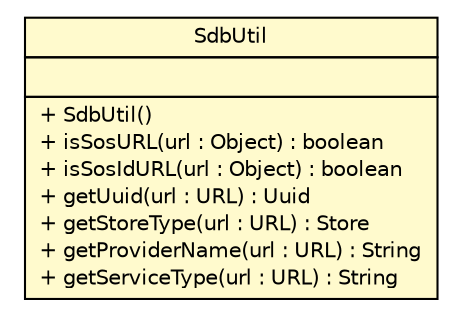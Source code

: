 #!/usr/local/bin/dot
#
# Class diagram 
# Generated by UMLGraph version R5_6 (http://www.umlgraph.org/)
#

digraph G {
	edge [fontname="Helvetica",fontsize=10,labelfontname="Helvetica",labelfontsize=10];
	node [fontname="Helvetica",fontsize=10,shape=plaintext];
	nodesep=0.25;
	ranksep=0.5;
	// sorcer.util.bdb.sdb.SdbUtil
	c454584 [label=<<table title="sorcer.util.bdb.sdb.SdbUtil" border="0" cellborder="1" cellspacing="0" cellpadding="2" port="p" bgcolor="lemonChiffon" href="./SdbUtil.html">
		<tr><td><table border="0" cellspacing="0" cellpadding="1">
<tr><td align="center" balign="center"> SdbUtil </td></tr>
		</table></td></tr>
		<tr><td><table border="0" cellspacing="0" cellpadding="1">
<tr><td align="left" balign="left">  </td></tr>
		</table></td></tr>
		<tr><td><table border="0" cellspacing="0" cellpadding="1">
<tr><td align="left" balign="left"> + SdbUtil() </td></tr>
<tr><td align="left" balign="left"> + isSosURL(url : Object) : boolean </td></tr>
<tr><td align="left" balign="left"> + isSosIdURL(url : Object) : boolean </td></tr>
<tr><td align="left" balign="left"> + getUuid(url : URL) : Uuid </td></tr>
<tr><td align="left" balign="left"> + getStoreType(url : URL) : Store </td></tr>
<tr><td align="left" balign="left"> + getProviderName(url : URL) : String </td></tr>
<tr><td align="left" balign="left"> + getServiceType(url : URL) : String </td></tr>
		</table></td></tr>
		</table>>, URL="./SdbUtil.html", fontname="Helvetica", fontcolor="black", fontsize=10.0];
}

